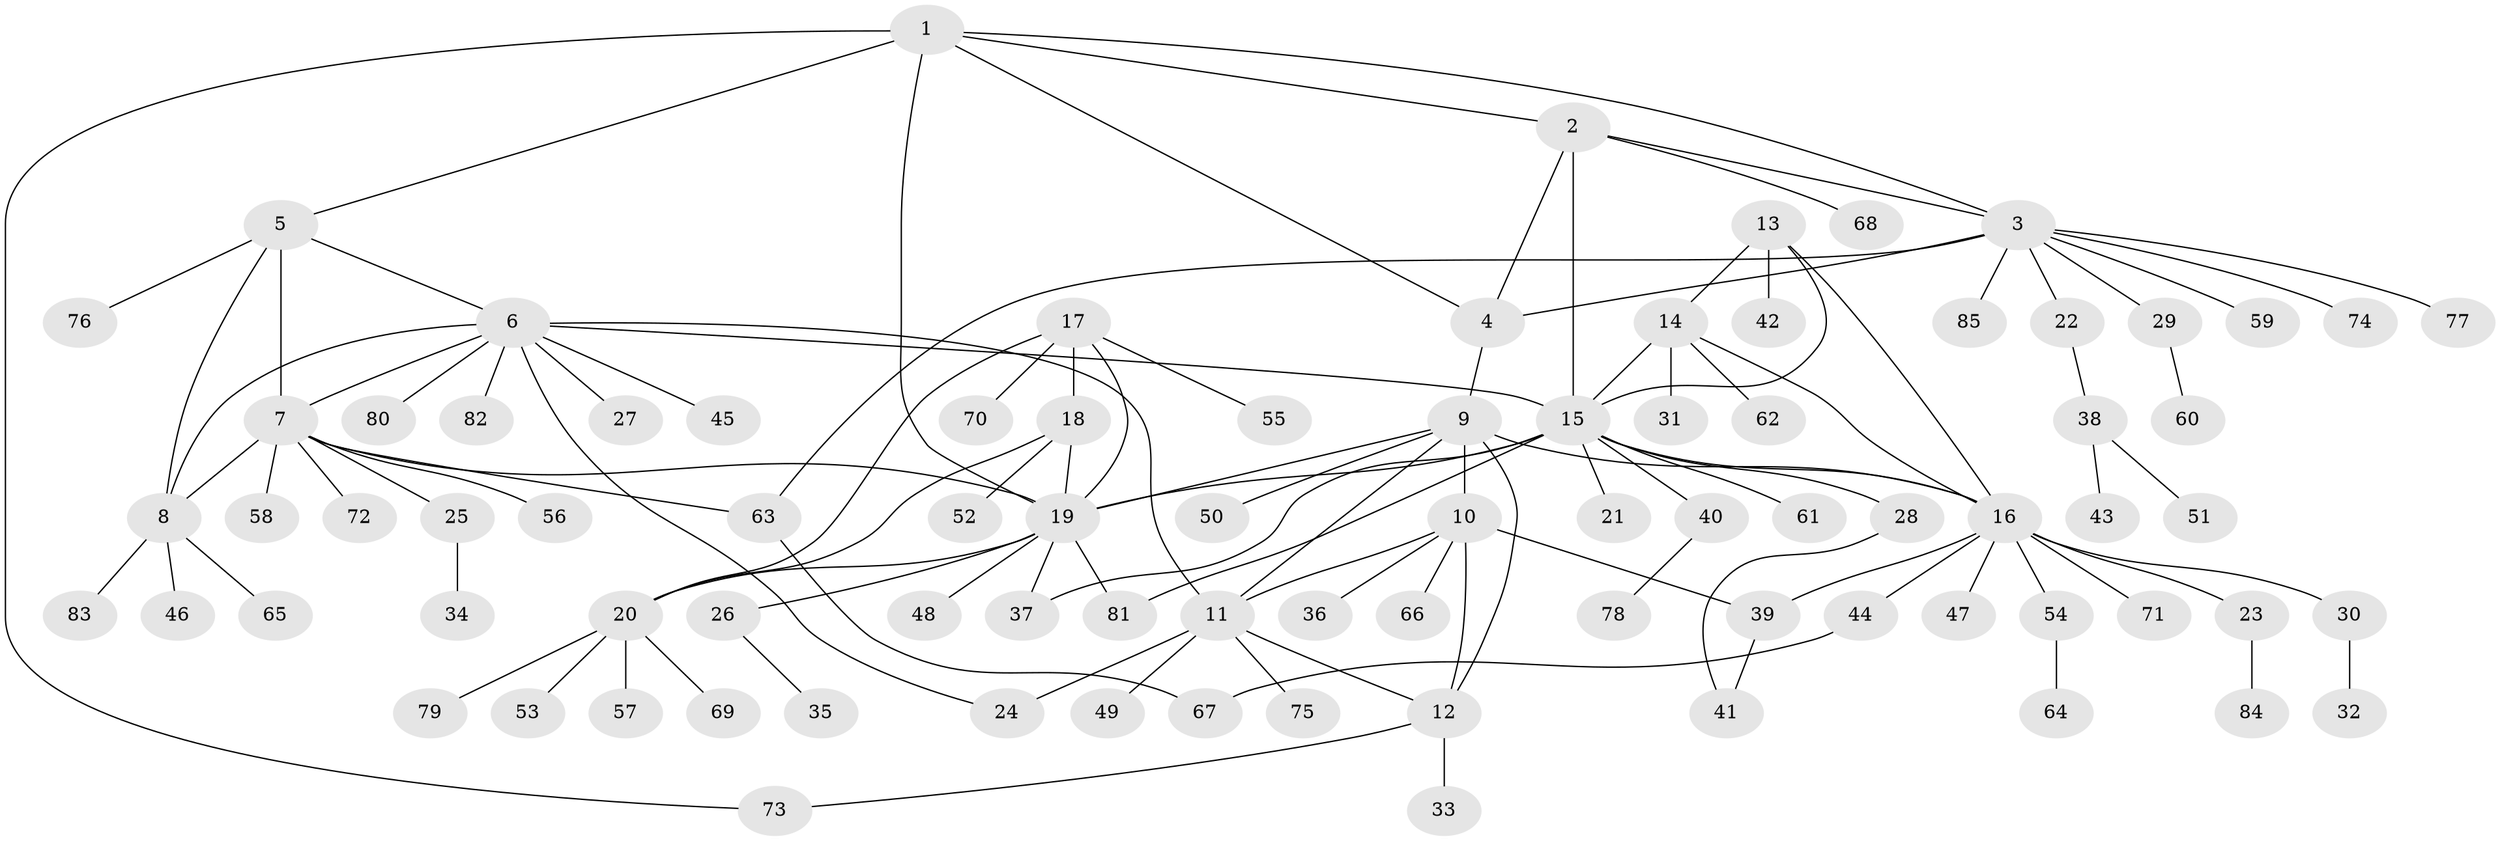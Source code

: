 // coarse degree distribution, {5: 0.06451612903225806, 10: 0.016129032258064516, 7: 0.016129032258064516, 8: 0.016129032258064516, 17: 0.016129032258064516, 16: 0.016129032258064516, 6: 0.03225806451612903, 3: 0.06451612903225806, 4: 0.03225806451612903, 11: 0.016129032258064516, 1: 0.5967741935483871, 2: 0.11290322580645161}
// Generated by graph-tools (version 1.1) at 2025/42/03/06/25 10:42:11]
// undirected, 85 vertices, 113 edges
graph export_dot {
graph [start="1"]
  node [color=gray90,style=filled];
  1;
  2;
  3;
  4;
  5;
  6;
  7;
  8;
  9;
  10;
  11;
  12;
  13;
  14;
  15;
  16;
  17;
  18;
  19;
  20;
  21;
  22;
  23;
  24;
  25;
  26;
  27;
  28;
  29;
  30;
  31;
  32;
  33;
  34;
  35;
  36;
  37;
  38;
  39;
  40;
  41;
  42;
  43;
  44;
  45;
  46;
  47;
  48;
  49;
  50;
  51;
  52;
  53;
  54;
  55;
  56;
  57;
  58;
  59;
  60;
  61;
  62;
  63;
  64;
  65;
  66;
  67;
  68;
  69;
  70;
  71;
  72;
  73;
  74;
  75;
  76;
  77;
  78;
  79;
  80;
  81;
  82;
  83;
  84;
  85;
  1 -- 2;
  1 -- 3;
  1 -- 4;
  1 -- 5;
  1 -- 19;
  1 -- 73;
  2 -- 3;
  2 -- 4;
  2 -- 15;
  2 -- 68;
  3 -- 4;
  3 -- 22;
  3 -- 29;
  3 -- 59;
  3 -- 63;
  3 -- 74;
  3 -- 77;
  3 -- 85;
  4 -- 9;
  5 -- 6;
  5 -- 7;
  5 -- 8;
  5 -- 76;
  6 -- 7;
  6 -- 8;
  6 -- 11;
  6 -- 15;
  6 -- 24;
  6 -- 27;
  6 -- 45;
  6 -- 80;
  6 -- 82;
  7 -- 8;
  7 -- 19;
  7 -- 25;
  7 -- 56;
  7 -- 58;
  7 -- 63;
  7 -- 72;
  8 -- 46;
  8 -- 65;
  8 -- 83;
  9 -- 10;
  9 -- 11;
  9 -- 12;
  9 -- 16;
  9 -- 19;
  9 -- 50;
  10 -- 11;
  10 -- 12;
  10 -- 36;
  10 -- 39;
  10 -- 66;
  11 -- 12;
  11 -- 24;
  11 -- 49;
  11 -- 75;
  12 -- 33;
  12 -- 73;
  13 -- 14;
  13 -- 15;
  13 -- 16;
  13 -- 42;
  14 -- 15;
  14 -- 16;
  14 -- 31;
  14 -- 62;
  15 -- 16;
  15 -- 19;
  15 -- 21;
  15 -- 28;
  15 -- 37;
  15 -- 40;
  15 -- 61;
  15 -- 81;
  16 -- 23;
  16 -- 30;
  16 -- 39;
  16 -- 44;
  16 -- 47;
  16 -- 54;
  16 -- 71;
  17 -- 18;
  17 -- 19;
  17 -- 20;
  17 -- 55;
  17 -- 70;
  18 -- 19;
  18 -- 20;
  18 -- 52;
  19 -- 20;
  19 -- 26;
  19 -- 37;
  19 -- 48;
  19 -- 81;
  20 -- 53;
  20 -- 57;
  20 -- 69;
  20 -- 79;
  22 -- 38;
  23 -- 84;
  25 -- 34;
  26 -- 35;
  28 -- 41;
  29 -- 60;
  30 -- 32;
  38 -- 43;
  38 -- 51;
  39 -- 41;
  40 -- 78;
  44 -- 67;
  54 -- 64;
  63 -- 67;
}
